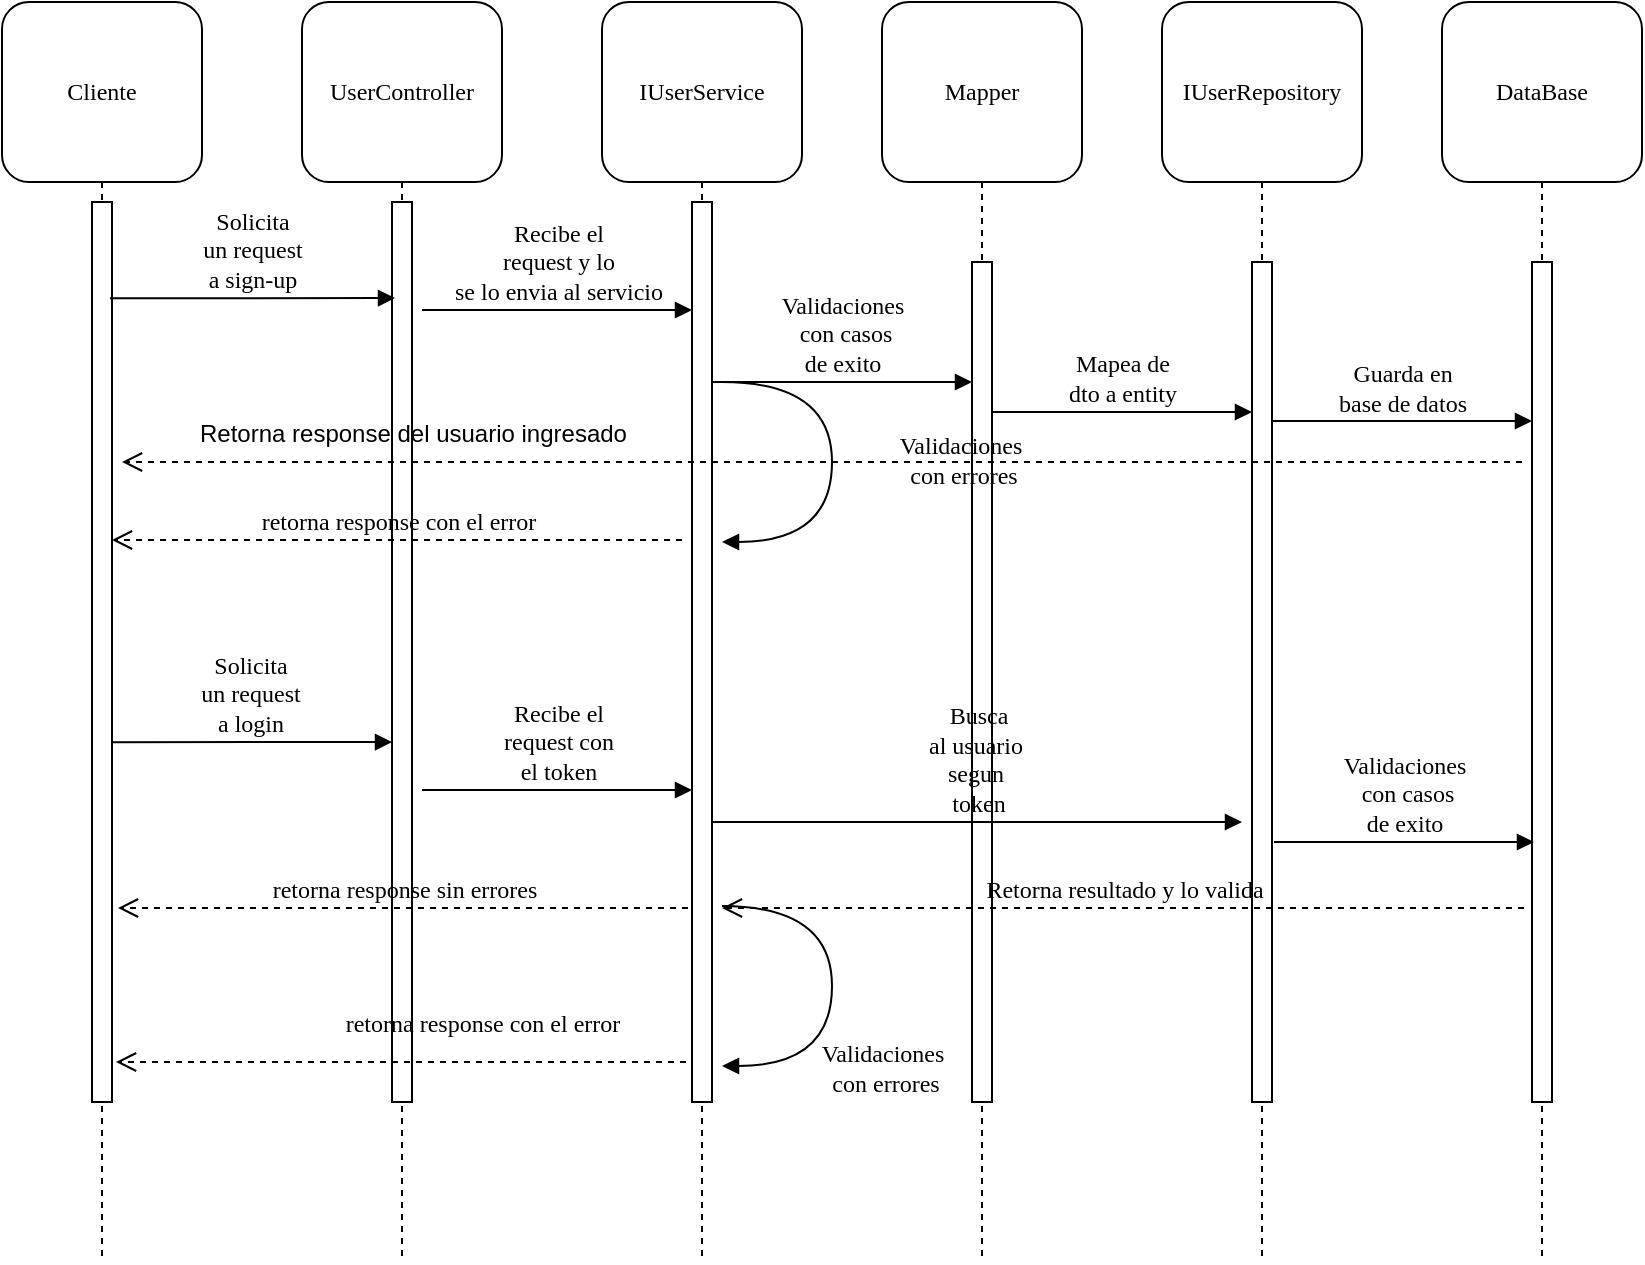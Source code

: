 <mxfile version="17.4.5" type="google"><diagram name="Page-1" id="13e1069c-82ec-6db2-03f1-153e76fe0fe0"><mxGraphModel grid="1" page="1" gridSize="10" guides="1" tooltips="1" connect="1" arrows="1" fold="1" pageScale="1" pageWidth="1100" pageHeight="850" background="none" math="0" shadow="0"><root><mxCell id="0"/><mxCell id="1" parent="0"/><mxCell id="7baba1c4bc27f4b0-2" value="UserController" style="shape=umlLifeline;perimeter=lifelinePerimeter;whiteSpace=wrap;html=1;container=1;collapsible=0;recursiveResize=0;outlineConnect=0;rounded=1;shadow=0;comic=0;labelBackgroundColor=none;strokeWidth=1;fontFamily=Verdana;fontSize=12;align=center;size=90;" vertex="1" parent="1"><mxGeometry x="250" y="30" width="100" height="630" as="geometry"/></mxCell><mxCell id="7baba1c4bc27f4b0-10" value="" style="html=1;points=[];perimeter=orthogonalPerimeter;rounded=0;shadow=0;comic=0;labelBackgroundColor=none;strokeWidth=1;fontFamily=Verdana;fontSize=12;align=center;" vertex="1" parent="7baba1c4bc27f4b0-2"><mxGeometry x="45" y="100" width="10" height="450" as="geometry"/></mxCell><mxCell id="UnhdoWHQaTc2KlVyWEUp-13" value="Solicita&lt;br&gt;un request&lt;br&gt;a login" style="html=1;verticalAlign=bottom;endArrow=block;labelBackgroundColor=none;fontFamily=Verdana;fontSize=12;edgeStyle=elbowEdgeStyle;elbow=vertical;exitX=1.2;exitY=0.107;exitDx=0;exitDy=0;exitPerimeter=0;" edge="1" parent="7baba1c4bc27f4b0-2"><mxGeometry relative="1" as="geometry"><mxPoint x="-97.5" y="370.08" as="sourcePoint"/><mxPoint x="45" y="370" as="targetPoint"/></mxGeometry></mxCell><mxCell id="UnhdoWHQaTc2KlVyWEUp-21" value="retorna response con el error" style="html=1;verticalAlign=bottom;endArrow=open;dashed=1;endSize=8;labelBackgroundColor=none;fontFamily=Verdana;fontSize=12;" edge="1" parent="7baba1c4bc27f4b0-2"><mxGeometry x="-0.284" y="-10" relative="1" as="geometry"><mxPoint x="-93" y="530" as="targetPoint"/><mxPoint x="192" y="530" as="sourcePoint"/><mxPoint as="offset"/></mxGeometry></mxCell><mxCell id="7baba1c4bc27f4b0-3" value="IUserService" style="shape=umlLifeline;perimeter=lifelinePerimeter;whiteSpace=wrap;html=1;container=1;collapsible=0;recursiveResize=0;outlineConnect=0;rounded=1;shadow=0;comic=0;labelBackgroundColor=none;strokeWidth=1;fontFamily=Verdana;fontSize=12;align=center;size=90;" vertex="1" parent="1"><mxGeometry x="400" y="30" width="100" height="630" as="geometry"/></mxCell><mxCell id="7baba1c4bc27f4b0-13" value="" style="html=1;points=[];perimeter=orthogonalPerimeter;rounded=0;shadow=0;comic=0;labelBackgroundColor=none;strokeWidth=1;fontFamily=Verdana;fontSize=12;align=center;" vertex="1" parent="7baba1c4bc27f4b0-3"><mxGeometry x="45" y="100" width="10" height="450" as="geometry"/></mxCell><mxCell id="UnhdoWHQaTc2KlVyWEUp-18" value="Validaciones&lt;br&gt;&amp;nbsp;con errores" style="html=1;verticalAlign=bottom;endArrow=block;labelBackgroundColor=none;fontFamily=Verdana;fontSize=12;elbow=vertical;edgeStyle=orthogonalEdgeStyle;curved=1;" edge="1" parent="7baba1c4bc27f4b0-3"><mxGeometry x="0.421" y="31" relative="1" as="geometry"><mxPoint x="60" y="452" as="sourcePoint"/><mxPoint x="60" y="532" as="targetPoint"/><Array as="points"><mxPoint x="60" y="452"/><mxPoint x="115" y="452"/><mxPoint x="115" y="532"/></Array><mxPoint x="25" y="-13" as="offset"/></mxGeometry></mxCell><mxCell id="7baba1c4bc27f4b0-4" value="Mapper" style="shape=umlLifeline;perimeter=lifelinePerimeter;whiteSpace=wrap;html=1;container=1;collapsible=0;recursiveResize=0;outlineConnect=0;rounded=1;shadow=0;comic=0;labelBackgroundColor=none;strokeWidth=1;fontFamily=Verdana;fontSize=12;align=center;size=90;" vertex="1" parent="1"><mxGeometry x="540" y="30" width="100" height="630" as="geometry"/></mxCell><mxCell id="7baba1c4bc27f4b0-5" value="IUserRepository" style="shape=umlLifeline;perimeter=lifelinePerimeter;whiteSpace=wrap;html=1;container=1;collapsible=0;recursiveResize=0;outlineConnect=0;rounded=1;shadow=0;comic=0;labelBackgroundColor=none;strokeWidth=1;fontFamily=Verdana;fontSize=12;align=center;size=90;" vertex="1" parent="1"><mxGeometry x="680" y="30" width="100" height="630" as="geometry"/></mxCell><mxCell id="UnhdoWHQaTc2KlVyWEUp-10" value="" style="html=1;points=[];perimeter=orthogonalPerimeter;rounded=0;shadow=0;comic=0;labelBackgroundColor=none;strokeWidth=1;fontFamily=Verdana;fontSize=12;align=center;" vertex="1" parent="7baba1c4bc27f4b0-5"><mxGeometry x="45" y="130" width="10" height="420" as="geometry"/></mxCell><mxCell id="7baba1c4bc27f4b0-6" value="DataBase" style="shape=umlLifeline;perimeter=lifelinePerimeter;whiteSpace=wrap;html=1;container=1;collapsible=0;recursiveResize=0;outlineConnect=0;rounded=1;shadow=0;comic=0;labelBackgroundColor=none;strokeWidth=1;fontFamily=Verdana;fontSize=12;align=center;size=90;" vertex="1" parent="1"><mxGeometry x="820" y="30" width="100" height="630" as="geometry"/></mxCell><mxCell id="UnhdoWHQaTc2KlVyWEUp-9" value="" style="html=1;points=[];perimeter=orthogonalPerimeter;rounded=0;shadow=0;comic=0;labelBackgroundColor=none;strokeWidth=1;fontFamily=Verdana;fontSize=12;align=center;" vertex="1" parent="7baba1c4bc27f4b0-6"><mxGeometry x="45" y="130" width="10" height="420" as="geometry"/></mxCell><mxCell id="UnhdoWHQaTc2KlVyWEUp-12" value="Guarda en&lt;br&gt;base de datos" style="html=1;verticalAlign=bottom;endArrow=block;entryX=0;entryY=0;labelBackgroundColor=none;fontFamily=Verdana;fontSize=12;edgeStyle=elbowEdgeStyle;elbow=vertical;" edge="1" parent="7baba1c4bc27f4b0-6"><mxGeometry relative="1" as="geometry"><mxPoint x="-85" y="209.5" as="sourcePoint"/><mxPoint x="45" y="209.5" as="targetPoint"/></mxGeometry></mxCell><mxCell id="7baba1c4bc27f4b0-8" value="Cliente" style="shape=umlLifeline;perimeter=lifelinePerimeter;whiteSpace=wrap;html=1;container=1;collapsible=0;recursiveResize=0;outlineConnect=0;rounded=1;shadow=0;comic=0;labelBackgroundColor=none;strokeWidth=1;fontFamily=Verdana;fontSize=12;align=center;size=90;" vertex="1" parent="1"><mxGeometry x="100" y="30" width="100" height="630" as="geometry"/></mxCell><mxCell id="7baba1c4bc27f4b0-9" value="" style="html=1;points=[];perimeter=orthogonalPerimeter;rounded=0;shadow=0;comic=0;labelBackgroundColor=none;strokeWidth=1;fontFamily=Verdana;fontSize=12;align=center;" vertex="1" parent="7baba1c4bc27f4b0-8"><mxGeometry x="45" y="100" width="10" height="450" as="geometry"/></mxCell><mxCell id="UnhdoWHQaTc2KlVyWEUp-8" value="retorna response con el error" style="html=1;verticalAlign=bottom;endArrow=open;dashed=1;endSize=8;labelBackgroundColor=none;fontFamily=Verdana;fontSize=12;" edge="1" parent="7baba1c4bc27f4b0-8"><mxGeometry relative="1" as="geometry"><mxPoint x="55" y="269" as="targetPoint"/><mxPoint x="340" y="269" as="sourcePoint"/></mxGeometry></mxCell><mxCell id="7baba1c4bc27f4b0-16" value="" style="html=1;points=[];perimeter=orthogonalPerimeter;rounded=0;shadow=0;comic=0;labelBackgroundColor=none;strokeWidth=1;fontFamily=Verdana;fontSize=12;align=center;" vertex="1" parent="1"><mxGeometry x="585" y="160" width="10" height="420" as="geometry"/></mxCell><mxCell id="7baba1c4bc27f4b0-17" value="Validaciones&lt;br&gt;&amp;nbsp;con casos&lt;br&gt;de exito" style="html=1;verticalAlign=bottom;endArrow=block;labelBackgroundColor=none;fontFamily=Verdana;fontSize=12;edgeStyle=elbowEdgeStyle;elbow=vertical;" edge="1" parent="1" source="7baba1c4bc27f4b0-13" target="7baba1c4bc27f4b0-16"><mxGeometry relative="1" as="geometry"><mxPoint x="510" y="220" as="sourcePoint"/><Array as="points"><mxPoint x="460" y="220"/></Array></mxGeometry></mxCell><mxCell id="7baba1c4bc27f4b0-20" value="Mapea de &lt;br&gt;dto a entity" style="html=1;verticalAlign=bottom;endArrow=block;entryX=0;entryY=0;labelBackgroundColor=none;fontFamily=Verdana;fontSize=12;edgeStyle=elbowEdgeStyle;elbow=vertical;" edge="1" parent="1"><mxGeometry relative="1" as="geometry"><mxPoint x="595" y="235" as="sourcePoint"/><mxPoint x="725" y="235" as="targetPoint"/></mxGeometry></mxCell><mxCell id="7baba1c4bc27f4b0-21" value="" style="html=1;verticalAlign=bottom;endArrow=open;dashed=1;endSize=8;labelBackgroundColor=none;fontFamily=Verdana;fontSize=12;edgeStyle=elbowEdgeStyle;elbow=vertical;" edge="1" parent="1"><mxGeometry relative="1" as="geometry"><mxPoint x="160" y="260" as="targetPoint"/><Array as="points"><mxPoint x="670" y="260"/><mxPoint x="700" y="260"/></Array><mxPoint x="860" y="260" as="sourcePoint"/></mxGeometry></mxCell><mxCell id="7baba1c4bc27f4b0-11" value="Solicita&lt;br&gt;un request&lt;br&gt;a sign-up" style="html=1;verticalAlign=bottom;endArrow=block;labelBackgroundColor=none;fontFamily=Verdana;fontSize=12;edgeStyle=elbowEdgeStyle;elbow=vertical;exitX=1.2;exitY=0.107;exitDx=0;exitDy=0;exitPerimeter=0;" edge="1" parent="1"><mxGeometry relative="1" as="geometry"><mxPoint x="154" y="178.15" as="sourcePoint"/><mxPoint x="296.5" y="178" as="targetPoint"/></mxGeometry></mxCell><mxCell id="7baba1c4bc27f4b0-14" value="Recibe el&lt;br&gt;request y lo&lt;br&gt;se lo envia al servicio" style="html=1;verticalAlign=bottom;endArrow=block;entryX=0;entryY=0;labelBackgroundColor=none;fontFamily=Verdana;fontSize=12;edgeStyle=elbowEdgeStyle;elbow=vertical;" edge="1" parent="1"><mxGeometry relative="1" as="geometry"><mxPoint x="310" y="184" as="sourcePoint"/><mxPoint x="445" y="184.0" as="targetPoint"/></mxGeometry></mxCell><mxCell id="UnhdoWHQaTc2KlVyWEUp-6" value="Validaciones&lt;br&gt;&amp;nbsp;con errores" style="html=1;verticalAlign=bottom;endArrow=block;labelBackgroundColor=none;fontFamily=Verdana;fontSize=12;elbow=vertical;edgeStyle=orthogonalEdgeStyle;curved=1;" edge="1" parent="1"><mxGeometry x="0.256" y="39" relative="1" as="geometry"><mxPoint x="460" y="220" as="sourcePoint"/><mxPoint x="460" y="300" as="targetPoint"/><Array as="points"><mxPoint x="460" y="220"/><mxPoint x="515" y="220"/><mxPoint x="515" y="300"/></Array><mxPoint x="25" y="-9" as="offset"/></mxGeometry></mxCell><mxCell id="UnhdoWHQaTc2KlVyWEUp-11" value="Retorna response del usuario ingresado" style="text;strokeColor=none;fillColor=none;align=left;verticalAlign=middle;spacingLeft=4;spacingRight=4;overflow=hidden;points=[[0,0.5],[1,0.5]];portConstraint=eastwest;rotatable=0;" vertex="1" parent="1"><mxGeometry x="193" y="230" width="230" height="30" as="geometry"/></mxCell><mxCell id="UnhdoWHQaTc2KlVyWEUp-14" value="Recibe el&lt;br&gt;request con &lt;br&gt;el token" style="html=1;verticalAlign=bottom;endArrow=block;entryX=0;entryY=0;labelBackgroundColor=none;fontFamily=Verdana;fontSize=12;edgeStyle=elbowEdgeStyle;elbow=vertical;" edge="1" parent="1"><mxGeometry relative="1" as="geometry"><mxPoint x="310" y="424" as="sourcePoint"/><mxPoint x="445" y="424.0" as="targetPoint"/></mxGeometry></mxCell><mxCell id="UnhdoWHQaTc2KlVyWEUp-15" value="Busca&lt;br&gt;al usuario&amp;nbsp;&lt;br&gt;segun&amp;nbsp;&lt;br&gt;token" style="html=1;verticalAlign=bottom;endArrow=block;labelBackgroundColor=none;fontFamily=Verdana;fontSize=12;edgeStyle=elbowEdgeStyle;elbow=vertical;" edge="1" parent="1"><mxGeometry relative="1" as="geometry"><mxPoint x="455" y="440" as="sourcePoint"/><Array as="points"><mxPoint x="460" y="440"/></Array><mxPoint x="720" y="440" as="targetPoint"/></mxGeometry></mxCell><mxCell id="UnhdoWHQaTc2KlVyWEUp-16" value="Validaciones&lt;br&gt;&amp;nbsp;con casos&lt;br&gt;de exito" style="html=1;verticalAlign=bottom;endArrow=block;labelBackgroundColor=none;fontFamily=Verdana;fontSize=12;edgeStyle=elbowEdgeStyle;elbow=vertical;" edge="1" parent="1"><mxGeometry relative="1" as="geometry"><mxPoint x="736" y="450" as="sourcePoint"/><Array as="points"/><mxPoint x="866" y="450" as="targetPoint"/></mxGeometry></mxCell><mxCell id="UnhdoWHQaTc2KlVyWEUp-17" value="Retorna resultado y lo valida" style="html=1;verticalAlign=bottom;endArrow=open;dashed=1;endSize=8;labelBackgroundColor=none;fontFamily=Verdana;fontSize=12;" edge="1" parent="1"><mxGeometry relative="1" as="geometry"><mxPoint x="460" y="483" as="targetPoint"/><mxPoint x="861" y="483" as="sourcePoint"/></mxGeometry></mxCell><mxCell id="UnhdoWHQaTc2KlVyWEUp-20" value="retorna response sin errores" style="html=1;verticalAlign=bottom;endArrow=open;dashed=1;endSize=8;labelBackgroundColor=none;fontFamily=Verdana;fontSize=12;" edge="1" parent="1"><mxGeometry relative="1" as="geometry"><mxPoint x="158" y="483" as="targetPoint"/><mxPoint x="443" y="483" as="sourcePoint"/></mxGeometry></mxCell></root></mxGraphModel></diagram></mxfile>